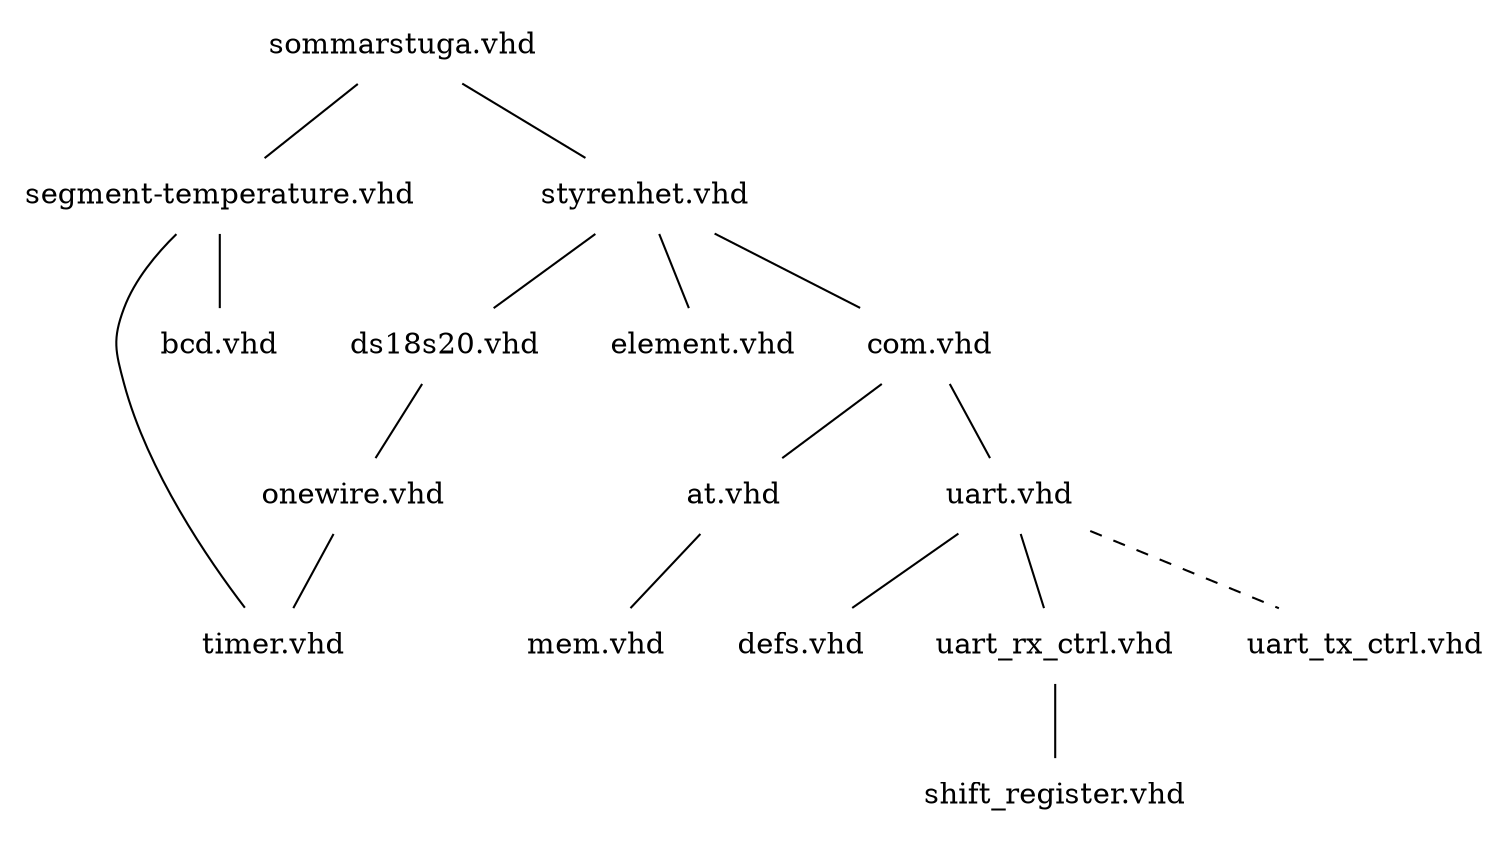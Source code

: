 graph G {
	node [shape=none]
	a [label = "sommarstuga.vhd"]
	
	ow [label = "onewire.vhd"]
	tim [label = "timer.vhd"]
	bcd [label = "bcd.vhd"]

	subgraph {
		rank = same
		seg [label = "segment-temperature.vhd"]
		styr [label = "styrenhet.vhd"]
	}

	subgraph {
		rank = same
		ds [label = "ds18s20.vhd"]
		ele [label = "element.vhd"]
		com [label = "com.vhd"]
		
	}

	a -- styr
	a -- seg
	seg -- tim
	seg -- bcd
	styr -- ds
	styr -- ele
	styr -- com

	com -- "at.vhd" -- "mem.vhd"
	com -- "uart.vhd" -- "defs.vhd"
	"uart.vhd" -- "uart_rx_ctrl.vhd"
	"uart.vhd" -- "uart_tx_ctrl.vhd" [style = dashed]
	"uart_rx_ctrl.vhd" -- "shift_register.vhd"
	ds -- ow
	ow -- tim
}
